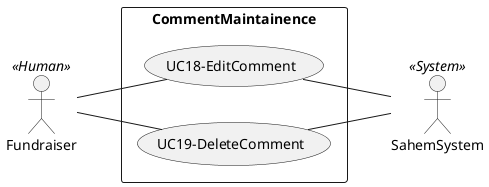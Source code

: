 @startuml CommentMaintainence
left to right direction
skinparam packageStyle rectangle
actor Fundraiser as A3 << Human >>
actor SahemSystem as A6 << System >>
' actor Comment as A9 << Database >>

' usecase (UC4-ShareToSocialMedia) as UC4
' A1 -- (UC4)
' (UC4) -- A6

rectangle CommentMaintainence {
    usecase (UC18-EditComment) as UC18
    usecase (UC19-DeleteComment) as UC19
    
    A3 -- (UC18)
    A3 -- (UC19)

    (UC18) -- A6
    (UC19) -- A6
    
}

@enduml
